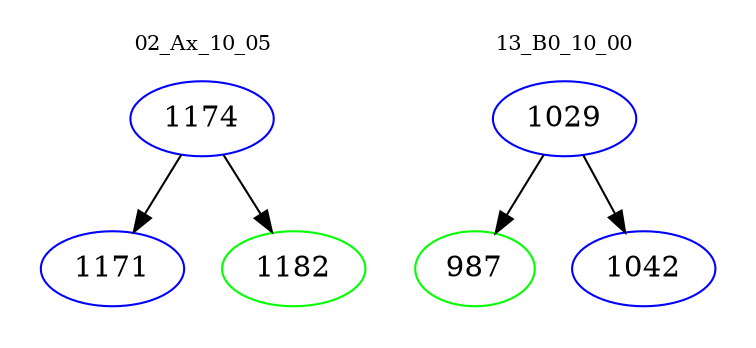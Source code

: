 digraph{
subgraph cluster_0 {
color = white
label = "02_Ax_10_05";
fontsize=10;
T0_1174 [label="1174", color="blue"]
T0_1174 -> T0_1171 [color="black"]
T0_1171 [label="1171", color="blue"]
T0_1174 -> T0_1182 [color="black"]
T0_1182 [label="1182", color="green"]
}
subgraph cluster_1 {
color = white
label = "13_B0_10_00";
fontsize=10;
T1_1029 [label="1029", color="blue"]
T1_1029 -> T1_987 [color="black"]
T1_987 [label="987", color="green"]
T1_1029 -> T1_1042 [color="black"]
T1_1042 [label="1042", color="blue"]
}
}
